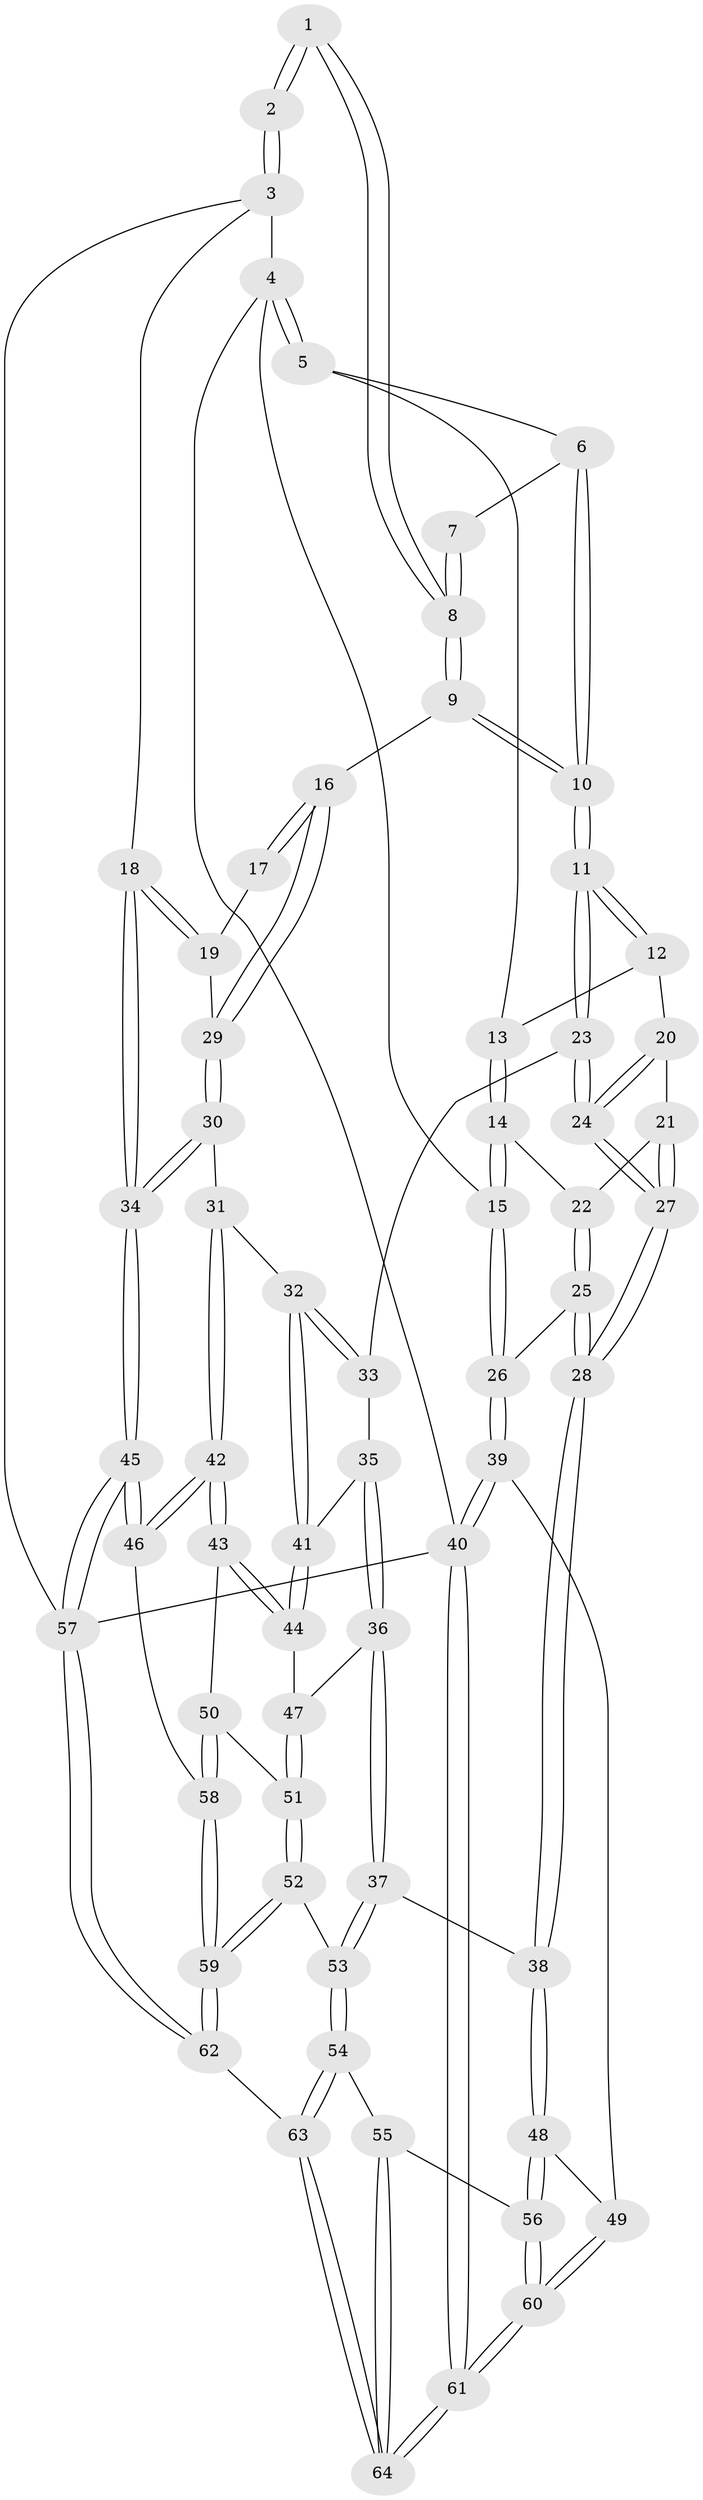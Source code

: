// coarse degree distribution, {2: 0.05128205128205128, 4: 0.3333333333333333, 3: 0.5641025641025641, 5: 0.05128205128205128}
// Generated by graph-tools (version 1.1) at 2025/38/03/04/25 23:38:31]
// undirected, 64 vertices, 157 edges
graph export_dot {
  node [color=gray90,style=filled];
  1 [pos="+0.9857434396940241+0"];
  2 [pos="+1+0"];
  3 [pos="+1+0"];
  4 [pos="+0+0"];
  5 [pos="+0.013616455316176874+0"];
  6 [pos="+0.3805864005174277+0"];
  7 [pos="+0.6868285608560987+0"];
  8 [pos="+0.6490823080472173+0.20520893012938168"];
  9 [pos="+0.6344109512303125+0.24321913545616491"];
  10 [pos="+0.6008596338073617+0.24686706802373998"];
  11 [pos="+0.5285575185151057+0.3167306701262688"];
  12 [pos="+0.24422159881962682+0.19057600704608246"];
  13 [pos="+0.09173030983382667+0"];
  14 [pos="+0.08798564061893938+0.32740683119579145"];
  15 [pos="+0+0.4304924058659044"];
  16 [pos="+0.6362262049065991+0.2436883402826573"];
  17 [pos="+0.9152694700949492+0.07712312372841011"];
  18 [pos="+1+0.2598540382811198"];
  19 [pos="+0.9198941210904092+0.310070582468626"];
  20 [pos="+0.23582379135325113+0.2827157236158203"];
  21 [pos="+0.2035356944613291+0.35525633834134696"];
  22 [pos="+0.10112043855378526+0.3443745721645347"];
  23 [pos="+0.46864169411545514+0.45698572089650236"];
  24 [pos="+0.4425303871269744+0.4734322739019704"];
  25 [pos="+0.0935879728036726+0.4690516036508594"];
  26 [pos="+0+0.5248379839187641"];
  27 [pos="+0.307383696241559+0.5812570292883739"];
  28 [pos="+0.30737033045319523+0.5812756996599572"];
  29 [pos="+0.8252392303179934+0.3629709079634626"];
  30 [pos="+0.8629172954247917+0.5562590177987914"];
  31 [pos="+0.7867456230169618+0.6039099408502119"];
  32 [pos="+0.7644420639049839+0.6088448077803916"];
  33 [pos="+0.4795289937208292+0.46606584355385866"];
  34 [pos="+1+0.6878576981889568"];
  35 [pos="+0.5907687394919429+0.6891607357485056"];
  36 [pos="+0.5070836064102988+0.7722214937144329"];
  37 [pos="+0.5045628149111757+0.7732347041250908"];
  38 [pos="+0.2935516664700531+0.6375926337050442"];
  39 [pos="+0+0.667085082559709"];
  40 [pos="+0+1"];
  41 [pos="+0.6845165428929185+0.690610003382978"];
  42 [pos="+0.8146271812469165+0.8469952947060182"];
  43 [pos="+0.7678817596668113+0.8348236468206618"];
  44 [pos="+0.6833697631281889+0.7097913202160906"];
  45 [pos="+1+0.8906747099265913"];
  46 [pos="+0.8290928220368643+0.8613575360843453"];
  47 [pos="+0.6460242286034364+0.8022554163269952"];
  48 [pos="+0.21445183062378415+0.73554326302322"];
  49 [pos="+0.11749260237266272+0.7342614450825934"];
  50 [pos="+0.6676592778437833+0.8456541461631816"];
  51 [pos="+0.6609446980131931+0.8425464842900788"];
  52 [pos="+0.6029298362336212+0.8857123472280721"];
  53 [pos="+0.5075389946539295+0.8865794726353217"];
  54 [pos="+0.3981664060441709+1"];
  55 [pos="+0.2474985228347505+0.8268476362489625"];
  56 [pos="+0.22537375356176592+0.7882864660915629"];
  57 [pos="+1+1"];
  58 [pos="+0.7190595126797066+1"];
  59 [pos="+0.6995487575645467+1"];
  60 [pos="+0+1"];
  61 [pos="+0+1"];
  62 [pos="+0.6705648273756442+1"];
  63 [pos="+0.41393797906086466+1"];
  64 [pos="+0+1"];
  1 -- 2;
  1 -- 2;
  1 -- 8;
  1 -- 8;
  2 -- 3;
  2 -- 3;
  3 -- 4;
  3 -- 18;
  3 -- 57;
  4 -- 5;
  4 -- 5;
  4 -- 15;
  4 -- 40;
  5 -- 6;
  5 -- 13;
  6 -- 7;
  6 -- 10;
  6 -- 10;
  7 -- 8;
  7 -- 8;
  8 -- 9;
  8 -- 9;
  9 -- 10;
  9 -- 10;
  9 -- 16;
  10 -- 11;
  10 -- 11;
  11 -- 12;
  11 -- 12;
  11 -- 23;
  11 -- 23;
  12 -- 13;
  12 -- 20;
  13 -- 14;
  13 -- 14;
  14 -- 15;
  14 -- 15;
  14 -- 22;
  15 -- 26;
  15 -- 26;
  16 -- 17;
  16 -- 17;
  16 -- 29;
  16 -- 29;
  17 -- 19;
  18 -- 19;
  18 -- 19;
  18 -- 34;
  18 -- 34;
  19 -- 29;
  20 -- 21;
  20 -- 24;
  20 -- 24;
  21 -- 22;
  21 -- 27;
  21 -- 27;
  22 -- 25;
  22 -- 25;
  23 -- 24;
  23 -- 24;
  23 -- 33;
  24 -- 27;
  24 -- 27;
  25 -- 26;
  25 -- 28;
  25 -- 28;
  26 -- 39;
  26 -- 39;
  27 -- 28;
  27 -- 28;
  28 -- 38;
  28 -- 38;
  29 -- 30;
  29 -- 30;
  30 -- 31;
  30 -- 34;
  30 -- 34;
  31 -- 32;
  31 -- 42;
  31 -- 42;
  32 -- 33;
  32 -- 33;
  32 -- 41;
  32 -- 41;
  33 -- 35;
  34 -- 45;
  34 -- 45;
  35 -- 36;
  35 -- 36;
  35 -- 41;
  36 -- 37;
  36 -- 37;
  36 -- 47;
  37 -- 38;
  37 -- 53;
  37 -- 53;
  38 -- 48;
  38 -- 48;
  39 -- 40;
  39 -- 40;
  39 -- 49;
  40 -- 61;
  40 -- 61;
  40 -- 57;
  41 -- 44;
  41 -- 44;
  42 -- 43;
  42 -- 43;
  42 -- 46;
  42 -- 46;
  43 -- 44;
  43 -- 44;
  43 -- 50;
  44 -- 47;
  45 -- 46;
  45 -- 46;
  45 -- 57;
  45 -- 57;
  46 -- 58;
  47 -- 51;
  47 -- 51;
  48 -- 49;
  48 -- 56;
  48 -- 56;
  49 -- 60;
  49 -- 60;
  50 -- 51;
  50 -- 58;
  50 -- 58;
  51 -- 52;
  51 -- 52;
  52 -- 53;
  52 -- 59;
  52 -- 59;
  53 -- 54;
  53 -- 54;
  54 -- 55;
  54 -- 63;
  54 -- 63;
  55 -- 56;
  55 -- 64;
  55 -- 64;
  56 -- 60;
  56 -- 60;
  57 -- 62;
  57 -- 62;
  58 -- 59;
  58 -- 59;
  59 -- 62;
  59 -- 62;
  60 -- 61;
  60 -- 61;
  61 -- 64;
  61 -- 64;
  62 -- 63;
  63 -- 64;
  63 -- 64;
}
